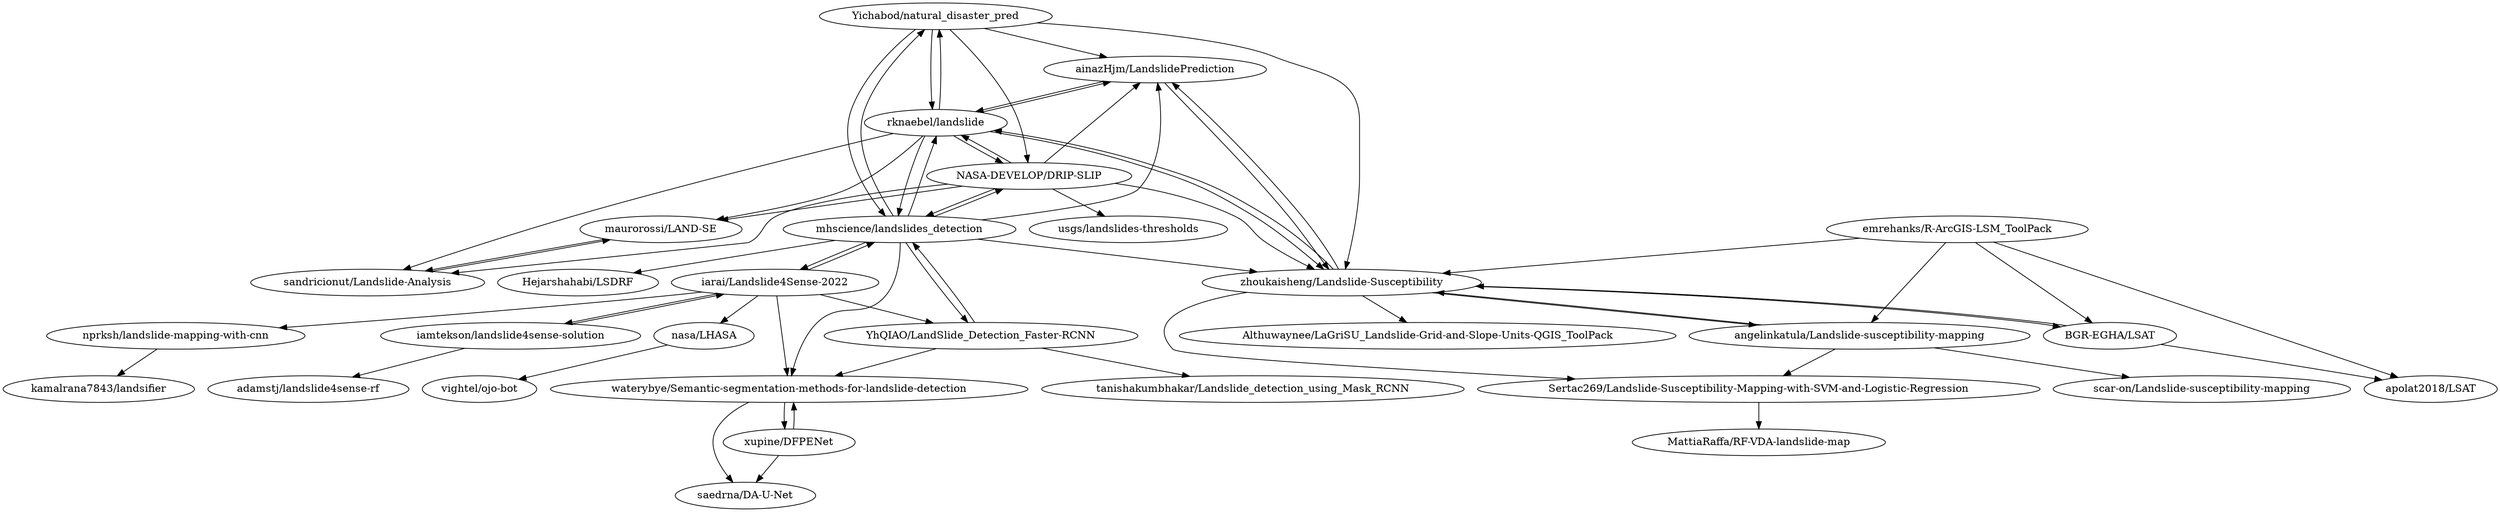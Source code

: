 digraph G {
"Yichabod/natural_disaster_pred" -> "ainazHjm/LandslidePrediction"
"Yichabod/natural_disaster_pred" -> "rknaebel/landslide"
"Yichabod/natural_disaster_pred" -> "zhoukaisheng/Landslide-Susceptibility"
"Yichabod/natural_disaster_pred" -> "NASA-DEVELOP/DRIP-SLIP"
"Yichabod/natural_disaster_pred" -> "mhscience/landslides_detection"
"ainazHjm/LandslidePrediction" -> "zhoukaisheng/Landslide-Susceptibility"
"ainazHjm/LandslidePrediction" -> "rknaebel/landslide"
"nasa/LHASA" -> "vightel/ojo-bot"
"sandricionut/Landslide-Analysis" -> "maurorossi/LAND-SE"
"mhscience/landslides_detection" -> "rknaebel/landslide"
"mhscience/landslides_detection" -> "zhoukaisheng/Landslide-Susceptibility"
"mhscience/landslides_detection" -> "NASA-DEVELOP/DRIP-SLIP"
"mhscience/landslides_detection" -> "ainazHjm/LandslidePrediction"
"mhscience/landslides_detection" -> "YhQIAO/LandSlide_Detection_Faster-RCNN"
"mhscience/landslides_detection" -> "iarai/Landslide4Sense-2022"
"mhscience/landslides_detection" -> "waterybye/Semantic-segmentation-methods-for-landslide-detection"
"mhscience/landslides_detection" -> "Yichabod/natural_disaster_pred"
"mhscience/landslides_detection" -> "Hejarshahabi/LSDRF"
"xupine/DFPENet" -> "waterybye/Semantic-segmentation-methods-for-landslide-detection"
"xupine/DFPENet" -> "saedrna/DA-U-Net"
"emrehanks/R-ArcGIS-LSM_ToolPack" -> "apolat2018/LSAT"
"emrehanks/R-ArcGIS-LSM_ToolPack" -> "angelinkatula/Landslide-susceptibility-mapping"
"emrehanks/R-ArcGIS-LSM_ToolPack" -> "zhoukaisheng/Landslide-Susceptibility"
"emrehanks/R-ArcGIS-LSM_ToolPack" -> "BGR-EGHA/LSAT"
"zhoukaisheng/Landslide-Susceptibility" -> "BGR-EGHA/LSAT"
"zhoukaisheng/Landslide-Susceptibility" -> "ainazHjm/LandslidePrediction"
"zhoukaisheng/Landslide-Susceptibility" -> "rknaebel/landslide"
"zhoukaisheng/Landslide-Susceptibility" -> "Althuwaynee/LaGriSU_Landslide-Grid-and-Slope-Units-QGIS_ToolPack"
"zhoukaisheng/Landslide-Susceptibility" -> "angelinkatula/Landslide-susceptibility-mapping"
"zhoukaisheng/Landslide-Susceptibility" -> "Sertac269/Landslide-Susceptibility-Mapping-with-SVM-and-Logistic-Regression"
"nprksh/landslide-mapping-with-cnn" -> "kamalrana7843/landsifier"
"YhQIAO/LandSlide_Detection_Faster-RCNN" -> "waterybye/Semantic-segmentation-methods-for-landslide-detection"
"YhQIAO/LandSlide_Detection_Faster-RCNN" -> "mhscience/landslides_detection"
"YhQIAO/LandSlide_Detection_Faster-RCNN" -> "tanishakumbhakar/Landslide_detection_using_Mask_RCNN"
"waterybye/Semantic-segmentation-methods-for-landslide-detection" -> "xupine/DFPENet"
"waterybye/Semantic-segmentation-methods-for-landslide-detection" -> "saedrna/DA-U-Net"
"BGR-EGHA/LSAT" -> "zhoukaisheng/Landslide-Susceptibility"
"BGR-EGHA/LSAT" -> "apolat2018/LSAT"
"Sertac269/Landslide-Susceptibility-Mapping-with-SVM-and-Logistic-Regression" -> "MattiaRaffa/RF-VDA-landslide-map"
"angelinkatula/Landslide-susceptibility-mapping" -> "Sertac269/Landslide-Susceptibility-Mapping-with-SVM-and-Logistic-Regression"
"angelinkatula/Landslide-susceptibility-mapping" -> "scar-on/Landslide-susceptibility-mapping"
"angelinkatula/Landslide-susceptibility-mapping" -> "zhoukaisheng/Landslide-Susceptibility"
"iarai/Landslide4Sense-2022" -> "iamtekson/landslide4sense-solution"
"iarai/Landslide4Sense-2022" -> "mhscience/landslides_detection"
"iarai/Landslide4Sense-2022" -> "waterybye/Semantic-segmentation-methods-for-landslide-detection"
"iarai/Landslide4Sense-2022" -> "YhQIAO/LandSlide_Detection_Faster-RCNN"
"iarai/Landslide4Sense-2022" -> "nprksh/landslide-mapping-with-cnn"
"iarai/Landslide4Sense-2022" -> "nasa/LHASA"
"iamtekson/landslide4sense-solution" -> "iarai/Landslide4Sense-2022"
"iamtekson/landslide4sense-solution" -> "adamstj/landslide4sense-rf"
"maurorossi/LAND-SE" -> "sandricionut/Landslide-Analysis"
"NASA-DEVELOP/DRIP-SLIP" -> "rknaebel/landslide"
"NASA-DEVELOP/DRIP-SLIP" -> "zhoukaisheng/Landslide-Susceptibility"
"NASA-DEVELOP/DRIP-SLIP" -> "sandricionut/Landslide-Analysis"
"NASA-DEVELOP/DRIP-SLIP" -> "mhscience/landslides_detection"
"NASA-DEVELOP/DRIP-SLIP" -> "ainazHjm/LandslidePrediction"
"NASA-DEVELOP/DRIP-SLIP" -> "maurorossi/LAND-SE"
"NASA-DEVELOP/DRIP-SLIP" -> "usgs/landslides-thresholds"
"rknaebel/landslide" -> "NASA-DEVELOP/DRIP-SLIP"
"rknaebel/landslide" -> "ainazHjm/LandslidePrediction"
"rknaebel/landslide" -> "zhoukaisheng/Landslide-Susceptibility"
"rknaebel/landslide" -> "mhscience/landslides_detection"
"rknaebel/landslide" -> "maurorossi/LAND-SE"
"rknaebel/landslide" -> "sandricionut/Landslide-Analysis"
"rknaebel/landslide" -> "Yichabod/natural_disaster_pred"
"Yichabod/natural_disaster_pred" ["l"="0.897,44.5"]
"ainazHjm/LandslidePrediction" ["l"="0.908,44.492"]
"rknaebel/landslide" ["l"="0.895,44.485"]
"zhoukaisheng/Landslide-Susceptibility" ["l"="0.918,44.481"]
"NASA-DEVELOP/DRIP-SLIP" ["l"="0.881,44.484"]
"mhscience/landslides_detection" ["l"="0.877,44.501"]
"nasa/LHASA" ["l"="0.885,44.545"]
"vightel/ojo-bot" ["l"="0.9,44.56"]
"sandricionut/Landslide-Analysis" ["l"="0.878,44.47"]
"maurorossi/LAND-SE" ["l"="0.892,44.47"]
"YhQIAO/LandSlide_Detection_Faster-RCNN" ["l"="0.857,44.511"]
"iarai/Landslide4Sense-2022" ["l"="0.863,44.526"]
"waterybye/Semantic-segmentation-methods-for-landslide-detection" ["l"="0.841,44.507"]
"Hejarshahabi/LSDRF" ["l"="0.854,44.491"]
"xupine/DFPENet" ["l"="0.819,44.508"]
"saedrna/DA-U-Net" ["l"="0.822,44.497"]
"emrehanks/R-ArcGIS-LSM_ToolPack" ["l"="0.946,44.481"]
"apolat2018/LSAT" ["l"="0.962,44.492"]
"angelinkatula/Landslide-susceptibility-mapping" ["l"="0.935,44.465"]
"BGR-EGHA/LSAT" ["l"="0.939,44.492"]
"Althuwaynee/LaGriSU_Landslide-Grid-and-Slope-Units-QGIS_ToolPack" ["l"="0.914,44.461"]
"Sertac269/Landslide-Susceptibility-Mapping-with-SVM-and-Logistic-Regression" ["l"="0.951,44.47"]
"nprksh/landslide-mapping-with-cnn" ["l"="0.86,44.551"]
"kamalrana7843/landsifier" ["l"="0.857,44.567"]
"tanishakumbhakar/Landslide_detection_using_Mask_RCNN" ["l"="0.836,44.52"]
"MattiaRaffa/RF-VDA-landslide-map" ["l"="0.973,44.466"]
"scar-on/Landslide-susceptibility-mapping" ["l"="0.951,44.442"]
"iamtekson/landslide4sense-solution" ["l"="0.843,44.537"]
"adamstj/landslide4sense-rf" ["l"="0.823,44.544"]
"usgs/landslides-thresholds" ["l"="0.861,44.472"]
}